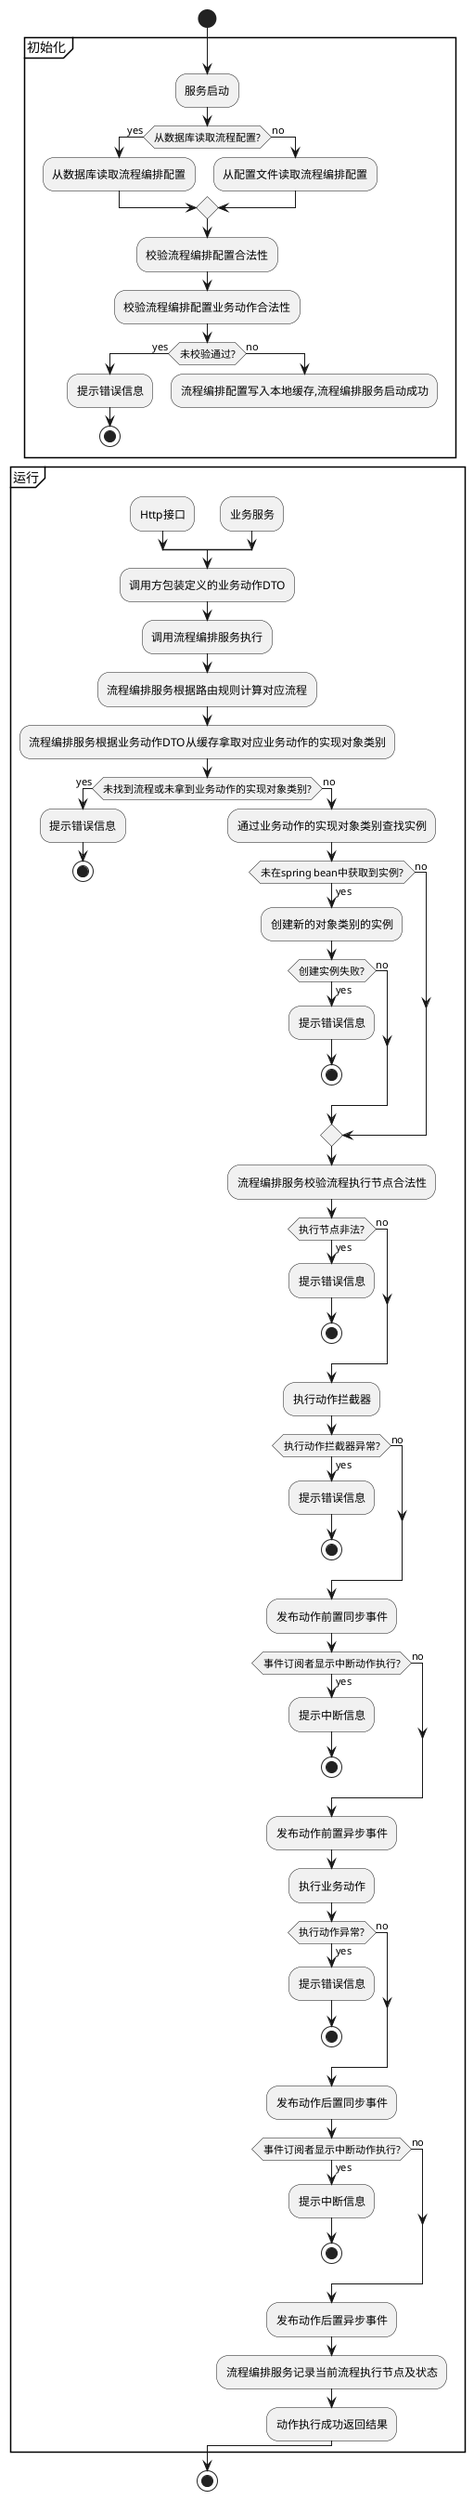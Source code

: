 @startuml
start
group 初始化
:服务启动;

if (从数据库读取流程配置?) then (yes)
    :从数据库读取流程编排配置;
else (no)
    :从配置文件读取流程编排配置;
endif

:校验流程编排配置合法性;
:校验流程编排配置业务动作合法性;
if (未校验通过?) then (yes)
    :提示错误信息;
    stop
else (no)
    :流程编排配置写入本地缓存,流程编排服务启动成功;
    detach
endif
end group


group 运行
split
    -[hidden]->
    :Http接口;
split again
    -[hidden]->
    :业务服务;
end split
:调用方包装定义的业务动作DTO;


:调用流程编排服务执行;
:流程编排服务根据路由规则计算对应流程;
:流程编排服务根据业务动作DTO从缓存拿取对应业务动作的实现对象类别;
if (未找到流程或未拿到业务动作的实现对象类别?) then (yes)
    :提示错误信息;
    stop
else (no)

    :通过业务动作的实现对象类别查找实例;
    if (未在spring bean中获取到实例?) then (yes)
        :创建新的对象类别的实例;
        if (创建实例失败?) then (yes)
            :提示错误信息;
            stop
        else (no)
        endif
    else (no)
    endif

    :流程编排服务校验流程执行节点合法性;
    if (执行节点非法?) then (yes)
        :提示错误信息;
        stop
    else (no)
    endif

    :执行动作拦截器;
    if (执行动作拦截器异常?) then (yes)
        :提示错误信息;
        stop
    else (no)
    endif

    :发布动作前置同步事件;
    if (事件订阅者显示中断动作执行?) then (yes)
        :提示中断信息;
        stop
    else (no)
    endif
    :发布动作前置异步事件;

    :执行业务动作;
    if (执行动作异常?) then (yes)
        :提示错误信息;
        stop
    else (no)
    endif

    :发布动作后置同步事件;
    if (事件订阅者显示中断动作执行?) then (yes)
        :提示中断信息;
        stop
    else (no)
    endif
    :发布动作后置异步事件;

    :流程编排服务记录当前流程执行节点及状态;
    :动作执行成功返回结果;

endif
end group
stop

@enduml